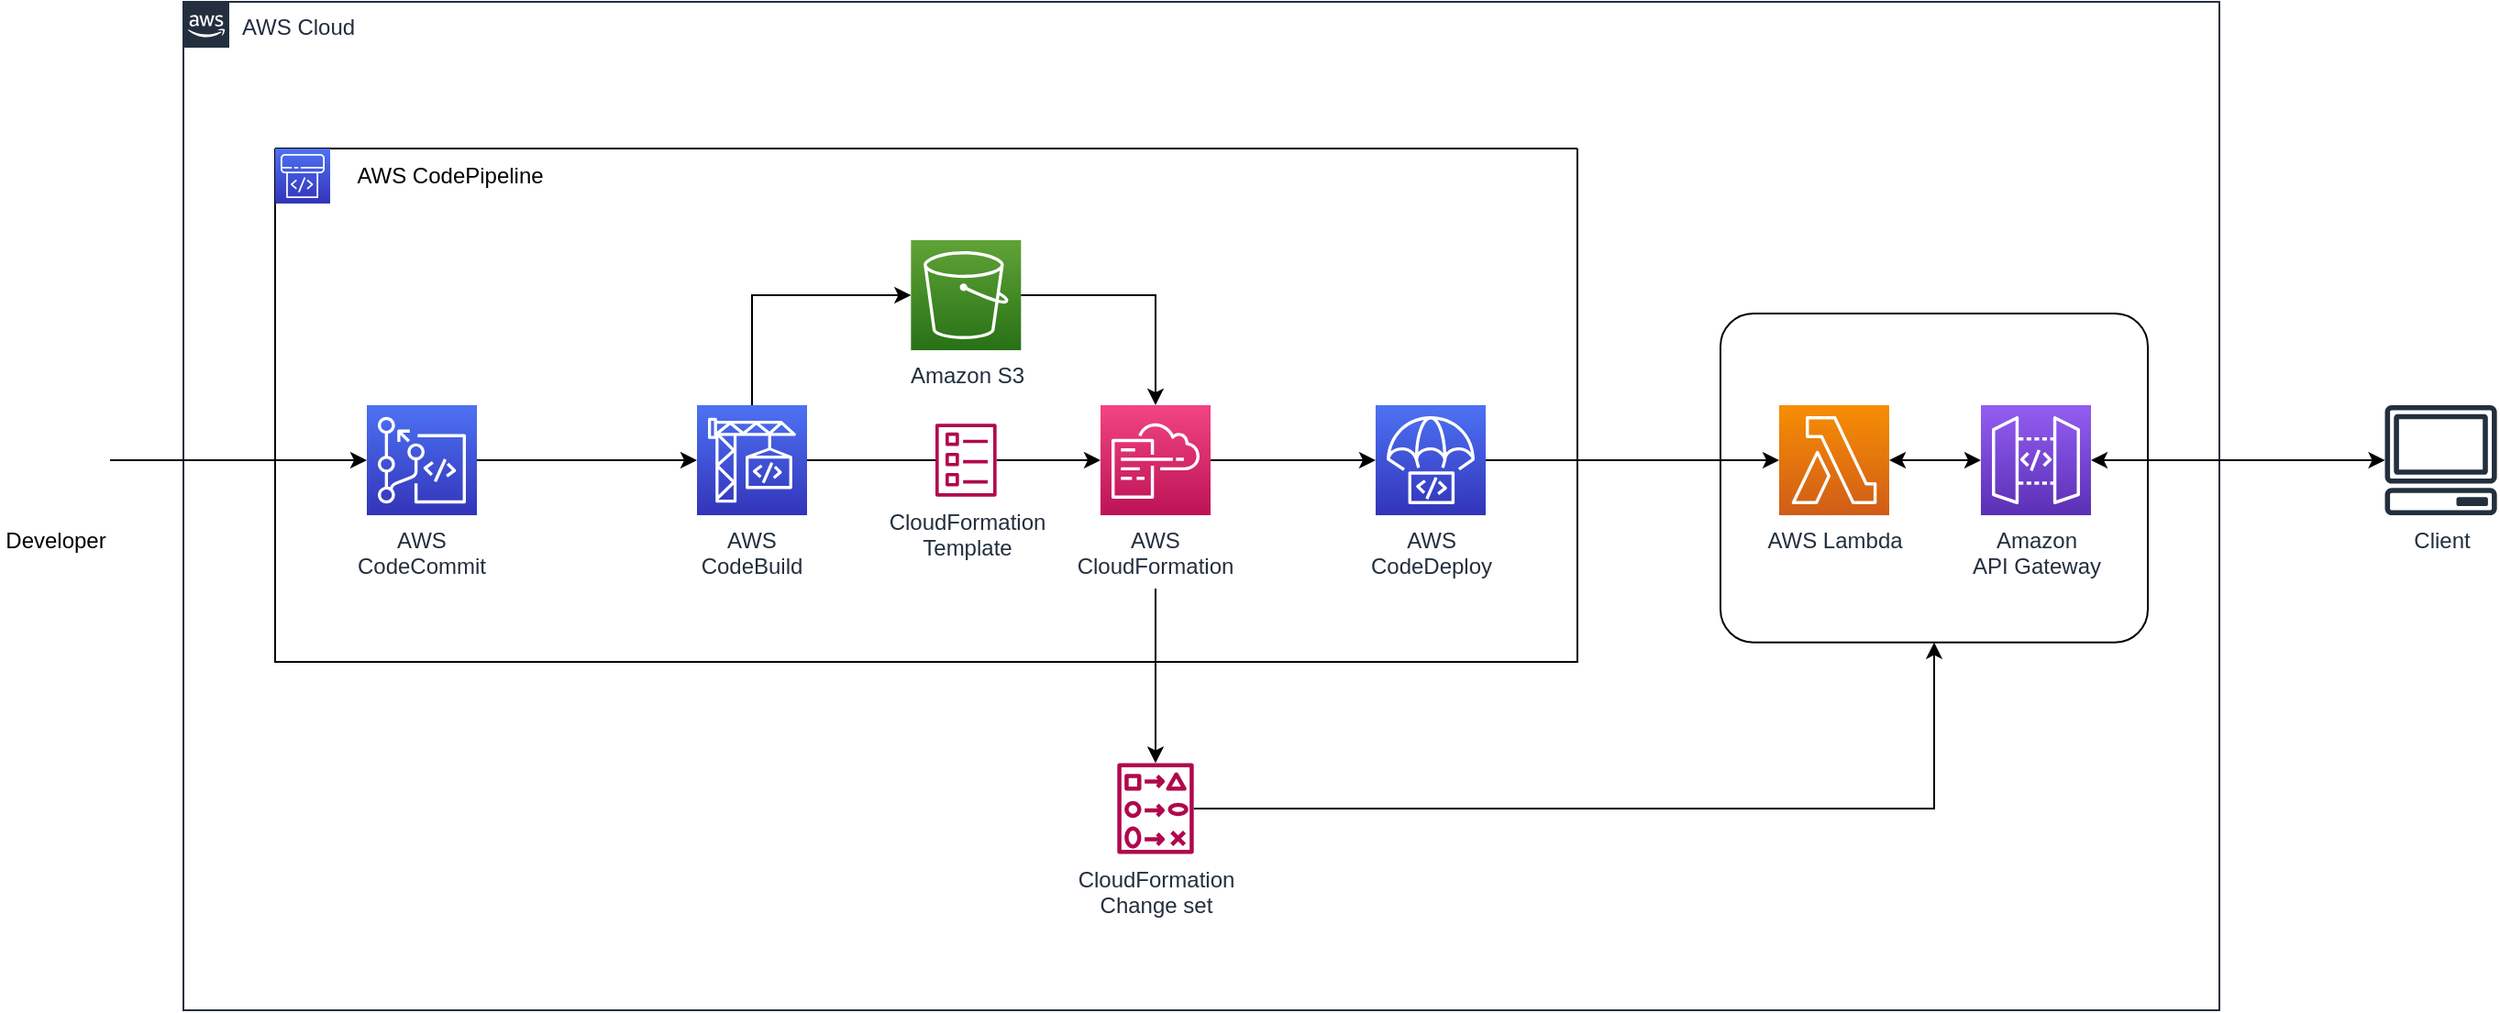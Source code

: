 <mxfile version="20.0.4" type="google"><diagram id="MPCA1gNO75P5DG4IB0di" name="Page-1"><mxGraphModel grid="1" page="1" gridSize="10" guides="1" tooltips="1" connect="1" arrows="1" fold="1" pageScale="1" pageWidth="827" pageHeight="1169" math="0" shadow="0"><root><mxCell id="0"/><mxCell id="1" parent="0"/><mxCell id="mQ6YxZ8ChRw3Nv6w8pBS-4" value="AWS Cloud" style="points=[[0,0],[0.25,0],[0.5,0],[0.75,0],[1,0],[1,0.25],[1,0.5],[1,0.75],[1,1],[0.75,1],[0.5,1],[0.25,1],[0,1],[0,0.75],[0,0.5],[0,0.25]];outlineConnect=0;gradientColor=none;html=1;whiteSpace=wrap;fontSize=12;fontStyle=0;container=1;pointerEvents=0;collapsible=0;recursiveResize=0;shape=mxgraph.aws4.group;grIcon=mxgraph.aws4.group_aws_cloud_alt;strokeColor=#232F3E;fillColor=none;verticalAlign=top;align=left;spacingLeft=30;fontColor=#232F3E;dashed=0;" vertex="1" parent="1"><mxGeometry x="170" y="120" width="1110" height="550" as="geometry"/></mxCell><mxCell id="mQ6YxZ8ChRw3Nv6w8pBS-9" value="" style="swimlane;startSize=0;" vertex="1" parent="mQ6YxZ8ChRw3Nv6w8pBS-4"><mxGeometry x="50" y="80" width="710" height="280" as="geometry"/></mxCell><mxCell id="mQ6YxZ8ChRw3Nv6w8pBS-10" value="" style="sketch=0;points=[[0,0,0],[0.25,0,0],[0.5,0,0],[0.75,0,0],[1,0,0],[0,1,0],[0.25,1,0],[0.5,1,0],[0.75,1,0],[1,1,0],[0,0.25,0],[0,0.5,0],[0,0.75,0],[1,0.25,0],[1,0.5,0],[1,0.75,0]];outlineConnect=0;fontColor=#232F3E;gradientColor=#4D72F3;gradientDirection=north;fillColor=#3334B9;strokeColor=#ffffff;dashed=0;verticalLabelPosition=bottom;verticalAlign=top;align=center;html=1;fontSize=12;fontStyle=0;aspect=fixed;shape=mxgraph.aws4.resourceIcon;resIcon=mxgraph.aws4.codepipeline;" vertex="1" parent="mQ6YxZ8ChRw3Nv6w8pBS-9"><mxGeometry width="30" height="30" as="geometry"/></mxCell><mxCell id="mQ6YxZ8ChRw3Nv6w8pBS-13" value="AWS CodePipeline" style="text;html=1;align=center;verticalAlign=middle;resizable=0;points=[];autosize=1;strokeColor=none;fillColor=none;" vertex="1" parent="mQ6YxZ8ChRw3Nv6w8pBS-9"><mxGeometry x="30" width="130" height="30" as="geometry"/></mxCell><mxCell id="mQ6YxZ8ChRw3Nv6w8pBS-17" value="AWS CodeCommit" style="sketch=0;points=[[0,0,0],[0.25,0,0],[0.5,0,0],[0.75,0,0],[1,0,0],[0,1,0],[0.25,1,0],[0.5,1,0],[0.75,1,0],[1,1,0],[0,0.25,0],[0,0.5,0],[0,0.75,0],[1,0.25,0],[1,0.5,0],[1,0.75,0]];outlineConnect=0;fontColor=#232F3E;gradientColor=#4D72F3;gradientDirection=north;fillColor=#3334B9;strokeColor=#ffffff;dashed=0;verticalLabelPosition=bottom;verticalAlign=top;align=center;html=1;fontSize=12;fontStyle=0;aspect=fixed;shape=mxgraph.aws4.resourceIcon;resIcon=mxgraph.aws4.codecommit;whiteSpace=wrap;" vertex="1" parent="mQ6YxZ8ChRw3Nv6w8pBS-9"><mxGeometry x="50" y="140" width="60" height="60" as="geometry"/></mxCell><mxCell id="mQ6YxZ8ChRw3Nv6w8pBS-18" value="AWS CodeBuild" style="sketch=0;points=[[0,0,0],[0.25,0,0],[0.5,0,0],[0.75,0,0],[1,0,0],[0,1,0],[0.25,1,0],[0.5,1,0],[0.75,1,0],[1,1,0],[0,0.25,0],[0,0.5,0],[0,0.75,0],[1,0.25,0],[1,0.5,0],[1,0.75,0]];outlineConnect=0;fontColor=#232F3E;gradientColor=#4D72F3;gradientDirection=north;fillColor=#3334B9;strokeColor=#ffffff;dashed=0;verticalLabelPosition=bottom;verticalAlign=top;align=center;html=1;fontSize=12;fontStyle=0;aspect=fixed;shape=mxgraph.aws4.resourceIcon;resIcon=mxgraph.aws4.codebuild;whiteSpace=wrap;" vertex="1" parent="mQ6YxZ8ChRw3Nv6w8pBS-9"><mxGeometry x="230" y="140" width="60" height="60" as="geometry"/></mxCell><mxCell id="mQ6YxZ8ChRw3Nv6w8pBS-24" value="" style="endArrow=classic;html=1;rounded=0;exitX=1;exitY=0.5;exitDx=0;exitDy=0;exitPerimeter=0;entryX=0;entryY=0.5;entryDx=0;entryDy=0;entryPerimeter=0;" edge="1" parent="mQ6YxZ8ChRw3Nv6w8pBS-9" source="mQ6YxZ8ChRw3Nv6w8pBS-17" target="mQ6YxZ8ChRw3Nv6w8pBS-18"><mxGeometry width="50" height="50" relative="1" as="geometry"><mxPoint x="110" y="250" as="sourcePoint"/><mxPoint x="160" y="200" as="targetPoint"/></mxGeometry></mxCell><mxCell id="FFb-mAv4DhjDOv_7WKxM-2" value="" style="endArrow=classic;html=1;rounded=0;exitX=1;exitY=0.5;exitDx=0;exitDy=0;exitPerimeter=0;entryX=0;entryY=0.5;entryDx=0;entryDy=0;entryPerimeter=0;startArrow=none;" edge="1" parent="mQ6YxZ8ChRw3Nv6w8pBS-9" source="9D24qsnCNPYV8EndFpq3-8" target="FFb-mAv4DhjDOv_7WKxM-3"><mxGeometry width="50" height="50" relative="1" as="geometry"><mxPoint x="490" y="250" as="sourcePoint"/><mxPoint x="430" y="120" as="targetPoint"/></mxGeometry></mxCell><mxCell id="FFb-mAv4DhjDOv_7WKxM-3" value="AWS CloudFormation" style="sketch=0;points=[[0,0,0],[0.25,0,0],[0.5,0,0],[0.75,0,0],[1,0,0],[0,1,0],[0.25,1,0],[0.5,1,0],[0.75,1,0],[1,1,0],[0,0.25,0],[0,0.5,0],[0,0.75,0],[1,0.25,0],[1,0.5,0],[1,0.75,0]];points=[[0,0,0],[0.25,0,0],[0.5,0,0],[0.75,0,0],[1,0,0],[0,1,0],[0.25,1,0],[0.5,1,0],[0.75,1,0],[1,1,0],[0,0.25,0],[0,0.5,0],[0,0.75,0],[1,0.25,0],[1,0.5,0],[1,0.75,0]];outlineConnect=0;fontColor=#232F3E;gradientColor=#F34482;gradientDirection=north;fillColor=#BC1356;strokeColor=#ffffff;dashed=0;verticalLabelPosition=bottom;verticalAlign=top;align=center;html=1;fontSize=12;fontStyle=0;aspect=fixed;shape=mxgraph.aws4.resourceIcon;resIcon=mxgraph.aws4.cloudformation;whiteSpace=wrap;" vertex="1" parent="mQ6YxZ8ChRw3Nv6w8pBS-9"><mxGeometry x="450" y="140" width="60" height="60" as="geometry"/></mxCell><mxCell id="9D24qsnCNPYV8EndFpq3-5" value="Amazon S3" style="sketch=0;points=[[0,0,0],[0.25,0,0],[0.5,0,0],[0.75,0,0],[1,0,0],[0,1,0],[0.25,1,0],[0.5,1,0],[0.75,1,0],[1,1,0],[0,0.25,0],[0,0.5,0],[0,0.75,0],[1,0.25,0],[1,0.5,0],[1,0.75,0]];outlineConnect=0;fontColor=#232F3E;gradientColor=#60A337;gradientDirection=north;fillColor=#277116;strokeColor=#ffffff;dashed=0;verticalLabelPosition=bottom;verticalAlign=top;align=center;html=1;fontSize=12;fontStyle=0;aspect=fixed;shape=mxgraph.aws4.resourceIcon;resIcon=mxgraph.aws4.s3;" vertex="1" parent="mQ6YxZ8ChRw3Nv6w8pBS-9"><mxGeometry x="346.66" y="50" width="60" height="60" as="geometry"/></mxCell><mxCell id="9D24qsnCNPYV8EndFpq3-6" value="" style="endArrow=classic;html=1;rounded=0;exitX=0.5;exitY=0;exitDx=0;exitDy=0;exitPerimeter=0;entryX=0;entryY=0.5;entryDx=0;entryDy=0;entryPerimeter=0;" edge="1" parent="mQ6YxZ8ChRw3Nv6w8pBS-9" source="mQ6YxZ8ChRw3Nv6w8pBS-18" target="9D24qsnCNPYV8EndFpq3-5"><mxGeometry width="50" height="50" relative="1" as="geometry"><mxPoint x="480" y="190" as="sourcePoint"/><mxPoint x="530" y="140" as="targetPoint"/><Array as="points"><mxPoint x="260" y="80"/></Array></mxGeometry></mxCell><mxCell id="9D24qsnCNPYV8EndFpq3-7" value="" style="endArrow=classic;html=1;rounded=0;exitX=1;exitY=0.5;exitDx=0;exitDy=0;exitPerimeter=0;entryX=0.5;entryY=0;entryDx=0;entryDy=0;entryPerimeter=0;" edge="1" parent="mQ6YxZ8ChRw3Nv6w8pBS-9" source="9D24qsnCNPYV8EndFpq3-5" target="FFb-mAv4DhjDOv_7WKxM-3"><mxGeometry width="50" height="50" relative="1" as="geometry"><mxPoint x="480" y="190" as="sourcePoint"/><mxPoint x="530" y="140" as="targetPoint"/><Array as="points"><mxPoint x="480" y="80"/></Array></mxGeometry></mxCell><mxCell id="9D24qsnCNPYV8EndFpq3-8" value="CloudFormation&lt;br&gt;Template" style="sketch=0;outlineConnect=0;fontColor=#232F3E;gradientColor=none;fillColor=#B0084D;strokeColor=none;dashed=0;verticalLabelPosition=bottom;verticalAlign=top;align=center;html=1;fontSize=12;fontStyle=0;aspect=fixed;pointerEvents=1;shape=mxgraph.aws4.template;" vertex="1" parent="mQ6YxZ8ChRw3Nv6w8pBS-9"><mxGeometry x="360.0" y="150" width="33.33" height="40" as="geometry"/></mxCell><mxCell id="9D24qsnCNPYV8EndFpq3-9" value="" style="endArrow=none;html=1;rounded=0;exitX=1;exitY=0.5;exitDx=0;exitDy=0;exitPerimeter=0;entryX=0;entryY=0.5;entryDx=0;entryDy=0;entryPerimeter=0;" edge="1" parent="mQ6YxZ8ChRw3Nv6w8pBS-9" source="mQ6YxZ8ChRw3Nv6w8pBS-18" target="9D24qsnCNPYV8EndFpq3-8"><mxGeometry width="50" height="50" relative="1" as="geometry"><mxPoint x="510" y="370" as="sourcePoint"/><mxPoint x="630" y="370" as="targetPoint"/></mxGeometry></mxCell><mxCell id="p4TArkx7ioqYA7nPW9h--1" value="AWS&lt;br&gt;CodeDeploy" style="sketch=0;points=[[0,0,0],[0.25,0,0],[0.5,0,0],[0.75,0,0],[1,0,0],[0,1,0],[0.25,1,0],[0.5,1,0],[0.75,1,0],[1,1,0],[0,0.25,0],[0,0.5,0],[0,0.75,0],[1,0.25,0],[1,0.5,0],[1,0.75,0]];outlineConnect=0;fontColor=#232F3E;gradientColor=#4D72F3;gradientDirection=north;fillColor=#3334B9;strokeColor=#ffffff;dashed=0;verticalLabelPosition=bottom;verticalAlign=top;align=center;html=1;fontSize=12;fontStyle=0;aspect=fixed;shape=mxgraph.aws4.resourceIcon;resIcon=mxgraph.aws4.codedeploy;" vertex="1" parent="mQ6YxZ8ChRw3Nv6w8pBS-9"><mxGeometry x="600" y="140" width="60" height="60" as="geometry"/></mxCell><mxCell id="nTu49bbf4S84wltq8ak0-5" style="edgeStyle=orthogonalEdgeStyle;rounded=0;orthogonalLoop=1;jettySize=auto;html=1;entryX=0;entryY=0.5;entryDx=0;entryDy=0;entryPerimeter=0;" edge="1" parent="mQ6YxZ8ChRw3Nv6w8pBS-9" source="FFb-mAv4DhjDOv_7WKxM-3" target="p4TArkx7ioqYA7nPW9h--1"><mxGeometry relative="1" as="geometry"><mxPoint x="590" y="170" as="targetPoint"/></mxGeometry></mxCell><mxCell id="FFb-mAv4DhjDOv_7WKxM-6" value="AWS Lambda" style="sketch=0;points=[[0,0,0],[0.25,0,0],[0.5,0,0],[0.75,0,0],[1,0,0],[0,1,0],[0.25,1,0],[0.5,1,0],[0.75,1,0],[1,1,0],[0,0.25,0],[0,0.5,0],[0,0.75,0],[1,0.25,0],[1,0.5,0],[1,0.75,0]];outlineConnect=0;fontColor=#232F3E;gradientColor=#F78E04;gradientDirection=north;fillColor=#D05C17;strokeColor=#ffffff;dashed=0;verticalLabelPosition=bottom;verticalAlign=top;align=center;html=1;fontSize=12;fontStyle=0;aspect=fixed;shape=mxgraph.aws4.resourceIcon;resIcon=mxgraph.aws4.lambda;" vertex="1" parent="mQ6YxZ8ChRw3Nv6w8pBS-4"><mxGeometry x="870" y="220" width="60" height="60" as="geometry"/></mxCell><mxCell id="p4TArkx7ioqYA7nPW9h--4" style="edgeStyle=orthogonalEdgeStyle;rounded=0;orthogonalLoop=1;jettySize=auto;html=1;entryX=0.5;entryY=1;entryDx=0;entryDy=0;entryPerimeter=0;" edge="1" parent="mQ6YxZ8ChRw3Nv6w8pBS-4" source="9D24qsnCNPYV8EndFpq3-10" target="nTu49bbf4S84wltq8ak0-6"><mxGeometry relative="1" as="geometry"><mxPoint x="570" y="440" as="sourcePoint"/></mxGeometry></mxCell><mxCell id="9D24qsnCNPYV8EndFpq3-10" value="CloudFormation&lt;br&gt;Change set" style="sketch=0;outlineConnect=0;fontColor=#232F3E;gradientColor=none;fillColor=#B0084D;strokeColor=none;dashed=0;verticalLabelPosition=bottom;verticalAlign=top;align=center;html=1;fontSize=12;fontStyle=0;aspect=fixed;pointerEvents=1;shape=mxgraph.aws4.change_set;" vertex="1" parent="mQ6YxZ8ChRw3Nv6w8pBS-4"><mxGeometry x="509.16" y="415" width="41.67" height="50" as="geometry"/></mxCell><mxCell id="9D24qsnCNPYV8EndFpq3-11" value="" style="endArrow=classic;html=1;rounded=0;" edge="1" parent="mQ6YxZ8ChRw3Nv6w8pBS-4" target="9D24qsnCNPYV8EndFpq3-10"><mxGeometry width="50" height="50" relative="1" as="geometry"><mxPoint x="530" y="320" as="sourcePoint"/><mxPoint x="580" y="220" as="targetPoint"/></mxGeometry></mxCell><mxCell id="nTu49bbf4S84wltq8ak0-1" value="Amazon&lt;br&gt;API Gateway" style="sketch=0;points=[[0,0,0],[0.25,0,0],[0.5,0,0],[0.75,0,0],[1,0,0],[0,1,0],[0.25,1,0],[0.5,1,0],[0.75,1,0],[1,1,0],[0,0.25,0],[0,0.5,0],[0,0.75,0],[1,0.25,0],[1,0.5,0],[1,0.75,0]];outlineConnect=0;fontColor=#232F3E;gradientColor=#945DF2;gradientDirection=north;fillColor=#5A30B5;strokeColor=#ffffff;dashed=0;verticalLabelPosition=bottom;verticalAlign=top;align=center;html=1;fontSize=12;fontStyle=0;aspect=fixed;shape=mxgraph.aws4.resourceIcon;resIcon=mxgraph.aws4.api_gateway;" vertex="1" parent="mQ6YxZ8ChRw3Nv6w8pBS-4"><mxGeometry x="980" y="220" width="60" height="60" as="geometry"/></mxCell><mxCell id="nTu49bbf4S84wltq8ak0-7" value="" style="endArrow=classic;startArrow=classic;html=1;rounded=0;entryX=0;entryY=0.5;entryDx=0;entryDy=0;entryPerimeter=0;exitX=1;exitY=0.5;exitDx=0;exitDy=0;exitPerimeter=0;" edge="1" parent="mQ6YxZ8ChRw3Nv6w8pBS-4" source="FFb-mAv4DhjDOv_7WKxM-6" target="nTu49bbf4S84wltq8ak0-1"><mxGeometry width="50" height="50" relative="1" as="geometry"><mxPoint x="530" y="300" as="sourcePoint"/><mxPoint x="580" y="250" as="targetPoint"/></mxGeometry></mxCell><mxCell id="p4TArkx7ioqYA7nPW9h--2" value="" style="edgeStyle=orthogonalEdgeStyle;rounded=0;orthogonalLoop=1;jettySize=auto;html=1;entryX=0;entryY=0.5;entryDx=0;entryDy=0;entryPerimeter=0;" edge="1" parent="mQ6YxZ8ChRw3Nv6w8pBS-4" source="p4TArkx7ioqYA7nPW9h--1" target="FFb-mAv4DhjDOv_7WKxM-6"><mxGeometry relative="1" as="geometry"><mxPoint x="770" y="250" as="targetPoint"/></mxGeometry></mxCell><mxCell id="nTu49bbf4S84wltq8ak0-6" value="" style="points=[[0.25,0,0],[0.5,0,0],[0.75,0,0],[1,0.25,0],[1,0.5,0],[1,0.75,0],[0.75,1,0],[0.5,1,0],[0.25,1,0],[0,0.75,0],[0,0.5,0],[0,0.25,0]];rounded=1;arcSize=10;strokeColor=#000000;fillColor=none;gradientColor=none;strokeWidth=1;" vertex="1" parent="mQ6YxZ8ChRw3Nv6w8pBS-4"><mxGeometry x="838" y="170" width="233" height="179.37" as="geometry"/></mxCell><mxCell id="mQ6YxZ8ChRw3Nv6w8pBS-16" value="Developer" style="shape=image;html=1;verticalAlign=top;verticalLabelPosition=bottom;labelBackgroundColor=#ffffff;imageAspect=0;aspect=fixed;image=https://cdn1.iconfinder.com/data/icons/100-basic-for-user-interface/32/79-users-128.png" vertex="1" parent="1"><mxGeometry x="70" y="340" width="60" height="60" as="geometry"/></mxCell><mxCell id="mQ6YxZ8ChRw3Nv6w8pBS-20" value="" style="endArrow=classic;html=1;rounded=0;exitX=1;exitY=0.5;exitDx=0;exitDy=0;entryX=0;entryY=0.5;entryDx=0;entryDy=0;entryPerimeter=0;" edge="1" parent="1" source="mQ6YxZ8ChRw3Nv6w8pBS-16" target="mQ6YxZ8ChRw3Nv6w8pBS-17"><mxGeometry width="50" height="50" relative="1" as="geometry"><mxPoint x="320" y="430" as="sourcePoint"/><mxPoint x="370" y="380" as="targetPoint"/></mxGeometry></mxCell><mxCell id="nTu49bbf4S84wltq8ak0-8" value="Client" style="sketch=0;outlineConnect=0;fontColor=#232F3E;gradientColor=none;fillColor=#232F3D;strokeColor=none;dashed=0;verticalLabelPosition=bottom;verticalAlign=top;align=center;html=1;fontSize=12;fontStyle=0;aspect=fixed;pointerEvents=1;shape=mxgraph.aws4.client;" vertex="1" parent="1"><mxGeometry x="1370" y="340" width="61.58" height="60" as="geometry"/></mxCell><mxCell id="nTu49bbf4S84wltq8ak0-9" value="" style="endArrow=classic;startArrow=classic;html=1;rounded=0;" edge="1" parent="1" source="nTu49bbf4S84wltq8ak0-1" target="nTu49bbf4S84wltq8ak0-8"><mxGeometry width="50" height="50" relative="1" as="geometry"><mxPoint x="700" y="420" as="sourcePoint"/><mxPoint x="750" y="370" as="targetPoint"/></mxGeometry></mxCell></root></mxGraphModel></diagram></mxfile>